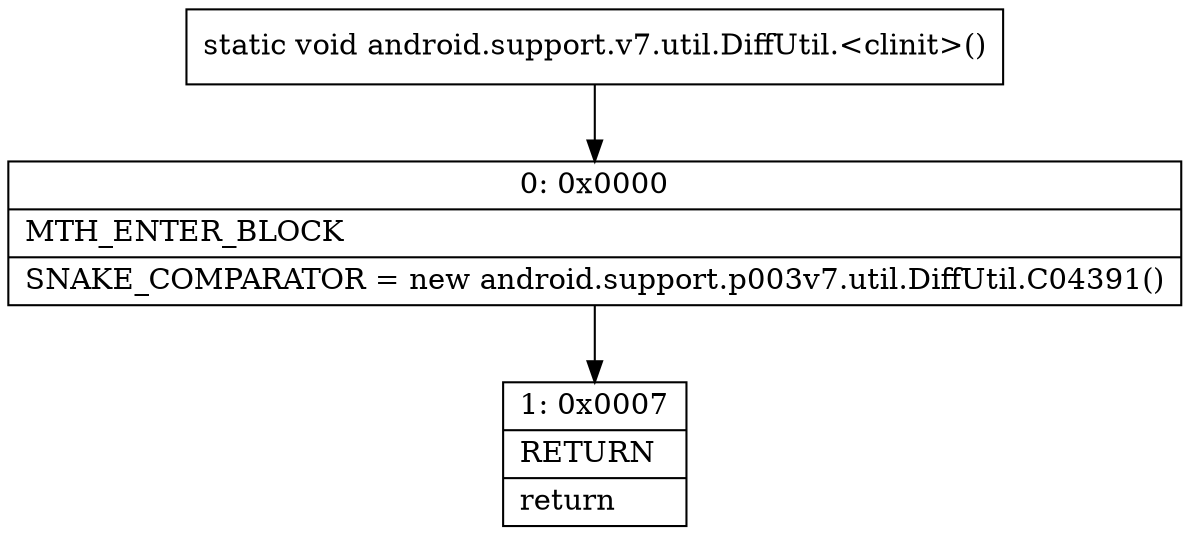 digraph "CFG forandroid.support.v7.util.DiffUtil.\<clinit\>()V" {
Node_0 [shape=record,label="{0\:\ 0x0000|MTH_ENTER_BLOCK\l|SNAKE_COMPARATOR = new android.support.p003v7.util.DiffUtil.C04391()\l}"];
Node_1 [shape=record,label="{1\:\ 0x0007|RETURN\l|return\l}"];
MethodNode[shape=record,label="{static void android.support.v7.util.DiffUtil.\<clinit\>() }"];
MethodNode -> Node_0;
Node_0 -> Node_1;
}

